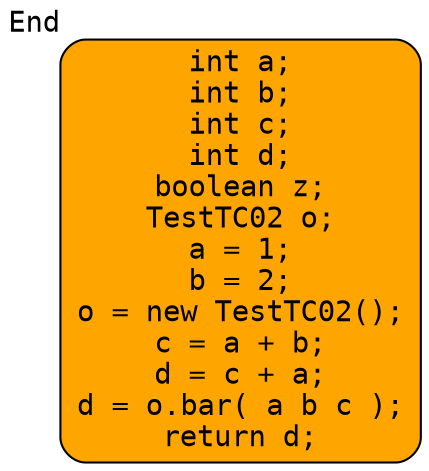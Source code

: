 digraph {
rankdir=TB
bb1 [style="rounded,filled", shape="box", fillcolor="orange", fontname="monospace", xlabel="End", label="int a;
int b;
int c;
int d;
boolean z;
TestTC02 o;
a = 1;
b = 2;
o = new TestTC02();
c = a + b;
d = c + a;
d = o.bar( a b c );
return d;
"];
}digraph {
rankdir=TB
bb2 [style="rounded,filled", shape="box", fillcolor="orange", fontname="monospace", xlabel="End", label="a = b + c;
return a;
"];
}